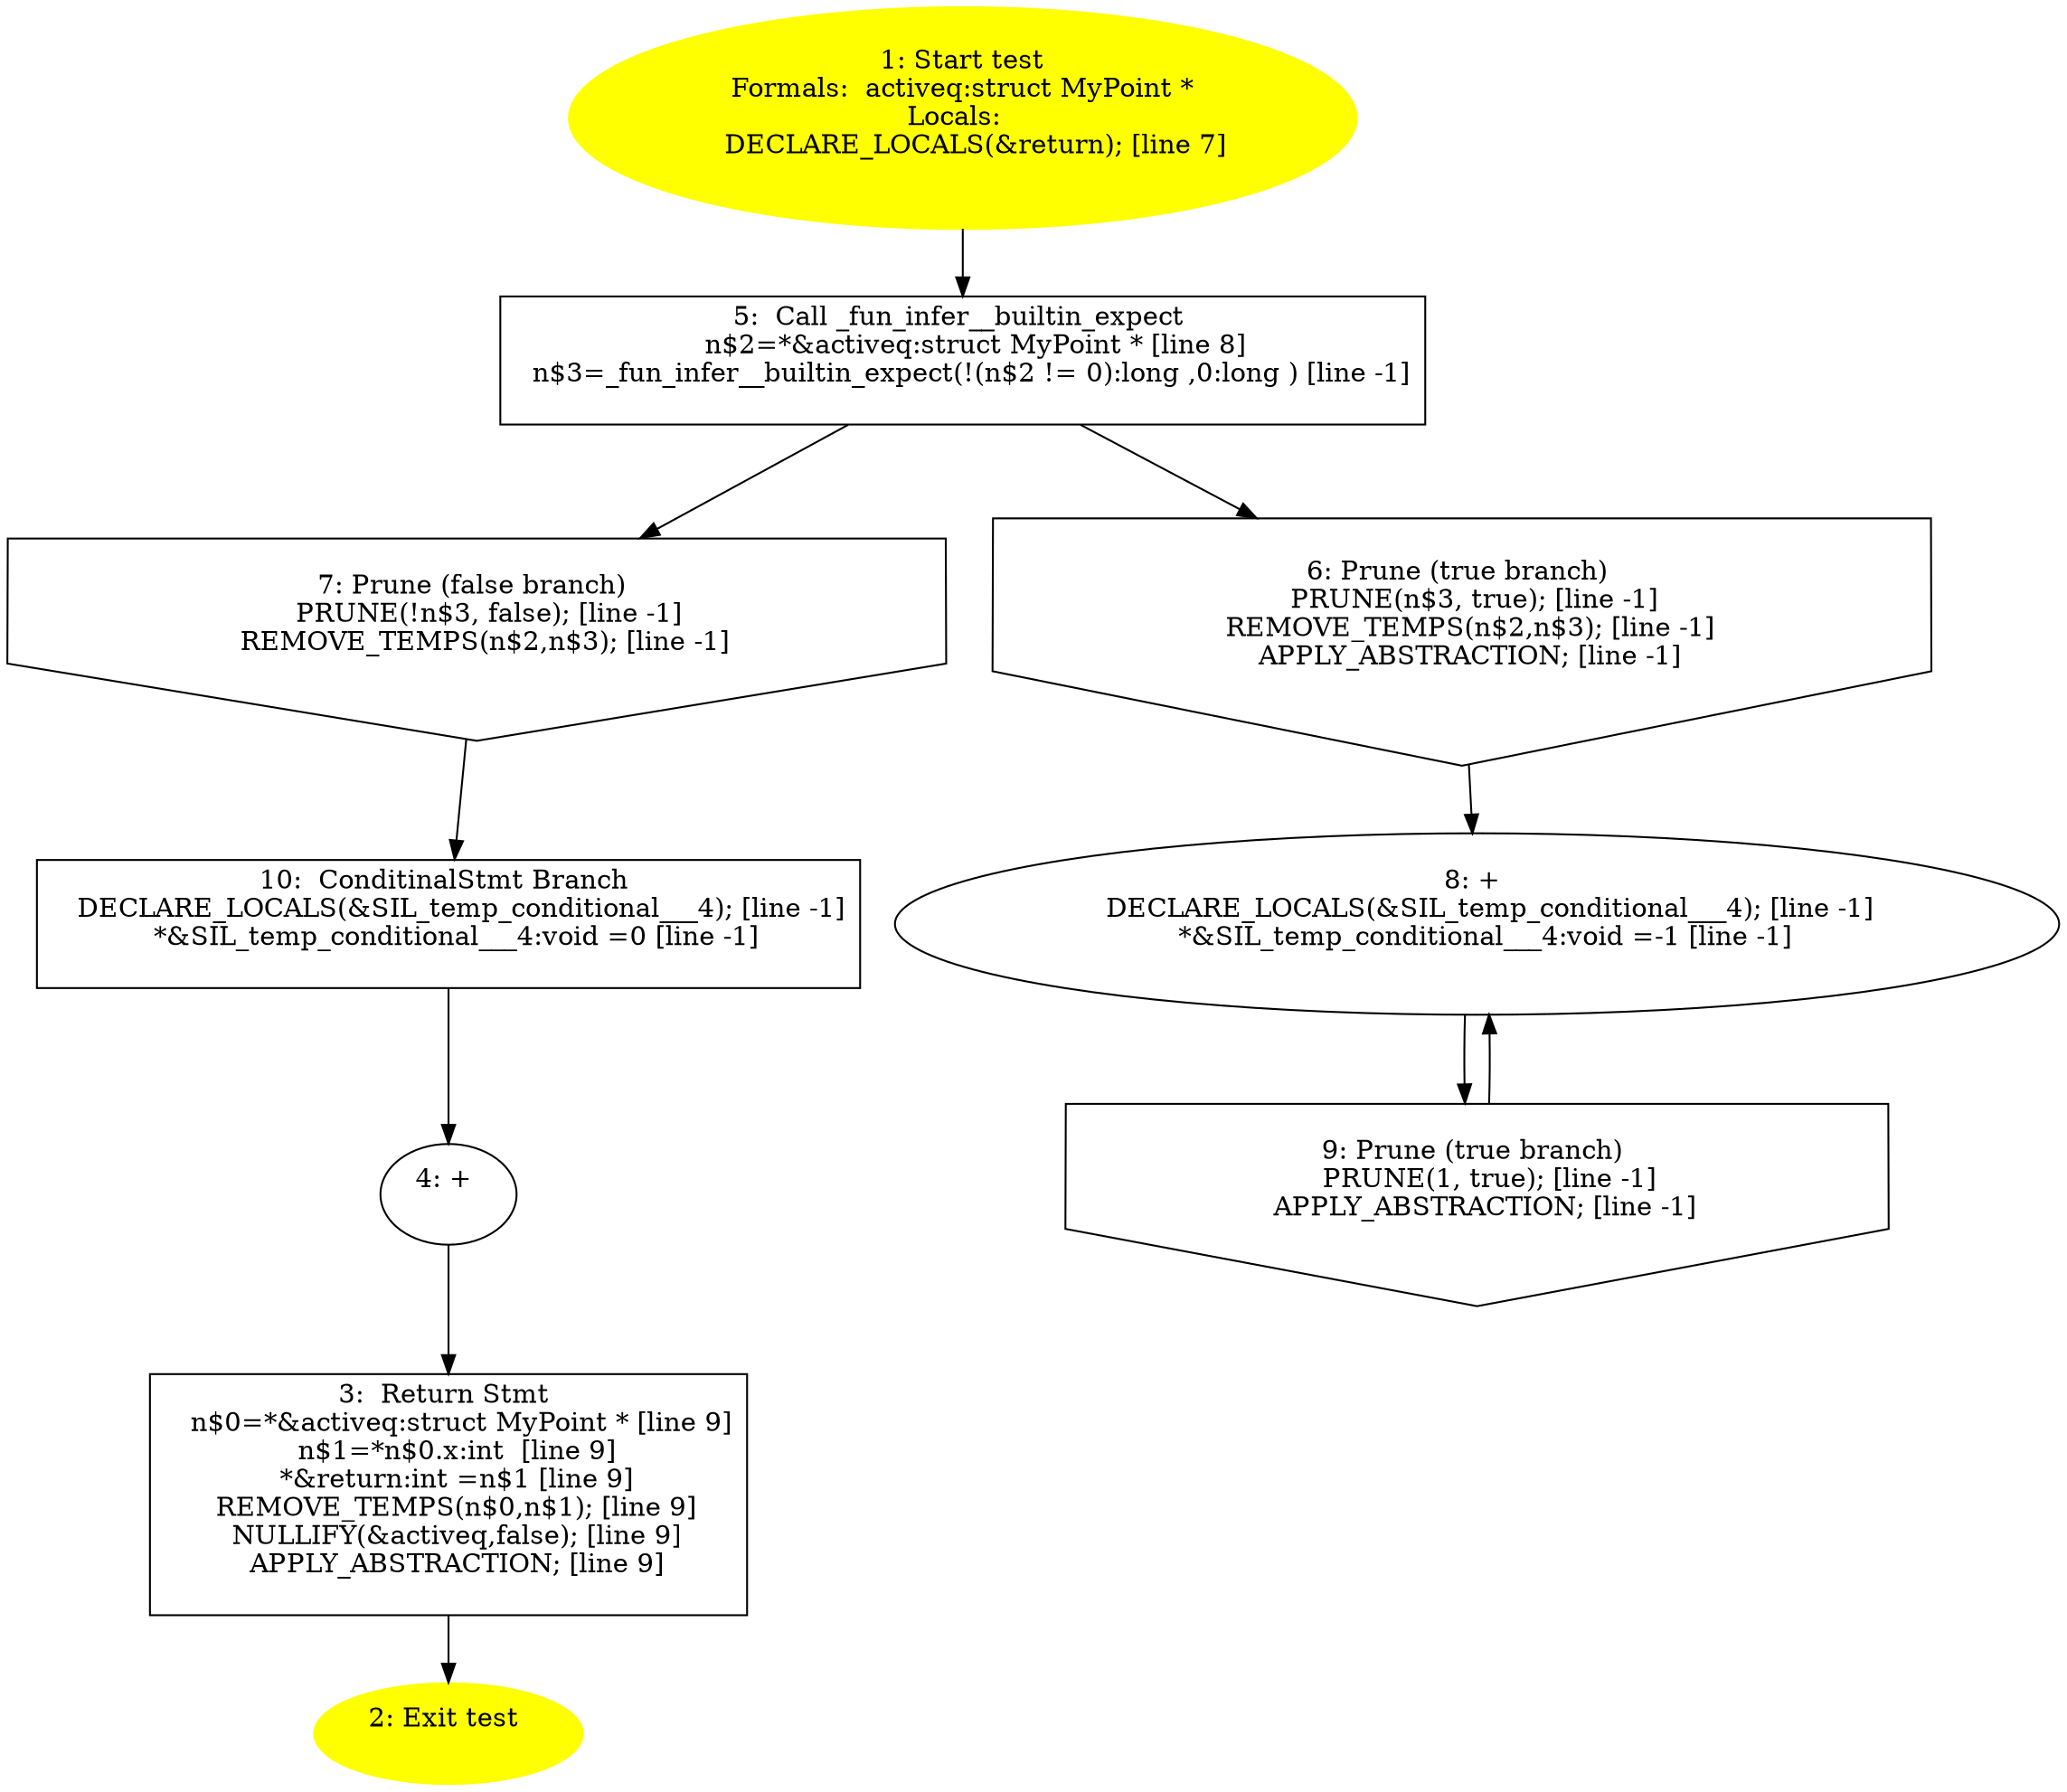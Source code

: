 digraph iCFG {
10 [label="10:  ConditinalStmt Branch \n   DECLARE_LOCALS(&SIL_temp_conditional___4); [line -1]\n  *&SIL_temp_conditional___4:void =0 [line -1]\n " shape="box"]
	

	 10 -> 4 ;
9 [label="9: Prune (true branch) \n   PRUNE(1, true); [line -1]\n  APPLY_ABSTRACTION; [line -1]\n " shape="invhouse"]
	

	 9 -> 8 ;
8 [label="8: + \n   DECLARE_LOCALS(&SIL_temp_conditional___4); [line -1]\n  *&SIL_temp_conditional___4:void =-1 [line -1]\n " ]
	

	 8 -> 9 ;
7 [label="7: Prune (false branch) \n   PRUNE(!n$3, false); [line -1]\n  REMOVE_TEMPS(n$2,n$3); [line -1]\n " shape="invhouse"]
	

	 7 -> 10 ;
6 [label="6: Prune (true branch) \n   PRUNE(n$3, true); [line -1]\n  REMOVE_TEMPS(n$2,n$3); [line -1]\n  APPLY_ABSTRACTION; [line -1]\n " shape="invhouse"]
	

	 6 -> 8 ;
5 [label="5:  Call _fun_infer__builtin_expect \n   n$2=*&activeq:struct MyPoint * [line 8]\n  n$3=_fun_infer__builtin_expect(!(n$2 != 0):long ,0:long ) [line -1]\n " shape="box"]
	

	 5 -> 6 ;
	 5 -> 7 ;
4 [label="4: + \n  " ]
	

	 4 -> 3 ;
3 [label="3:  Return Stmt \n   n$0=*&activeq:struct MyPoint * [line 9]\n  n$1=*n$0.x:int  [line 9]\n  *&return:int =n$1 [line 9]\n  REMOVE_TEMPS(n$0,n$1); [line 9]\n  NULLIFY(&activeq,false); [line 9]\n  APPLY_ABSTRACTION; [line 9]\n " shape="box"]
	

	 3 -> 2 ;
2 [label="2: Exit test \n  " color=yellow style=filled]
	

1 [label="1: Start test\nFormals:  activeq:struct MyPoint *\nLocals:  \n   DECLARE_LOCALS(&return); [line 7]\n " color=yellow style=filled]
	

	 1 -> 5 ;
}

